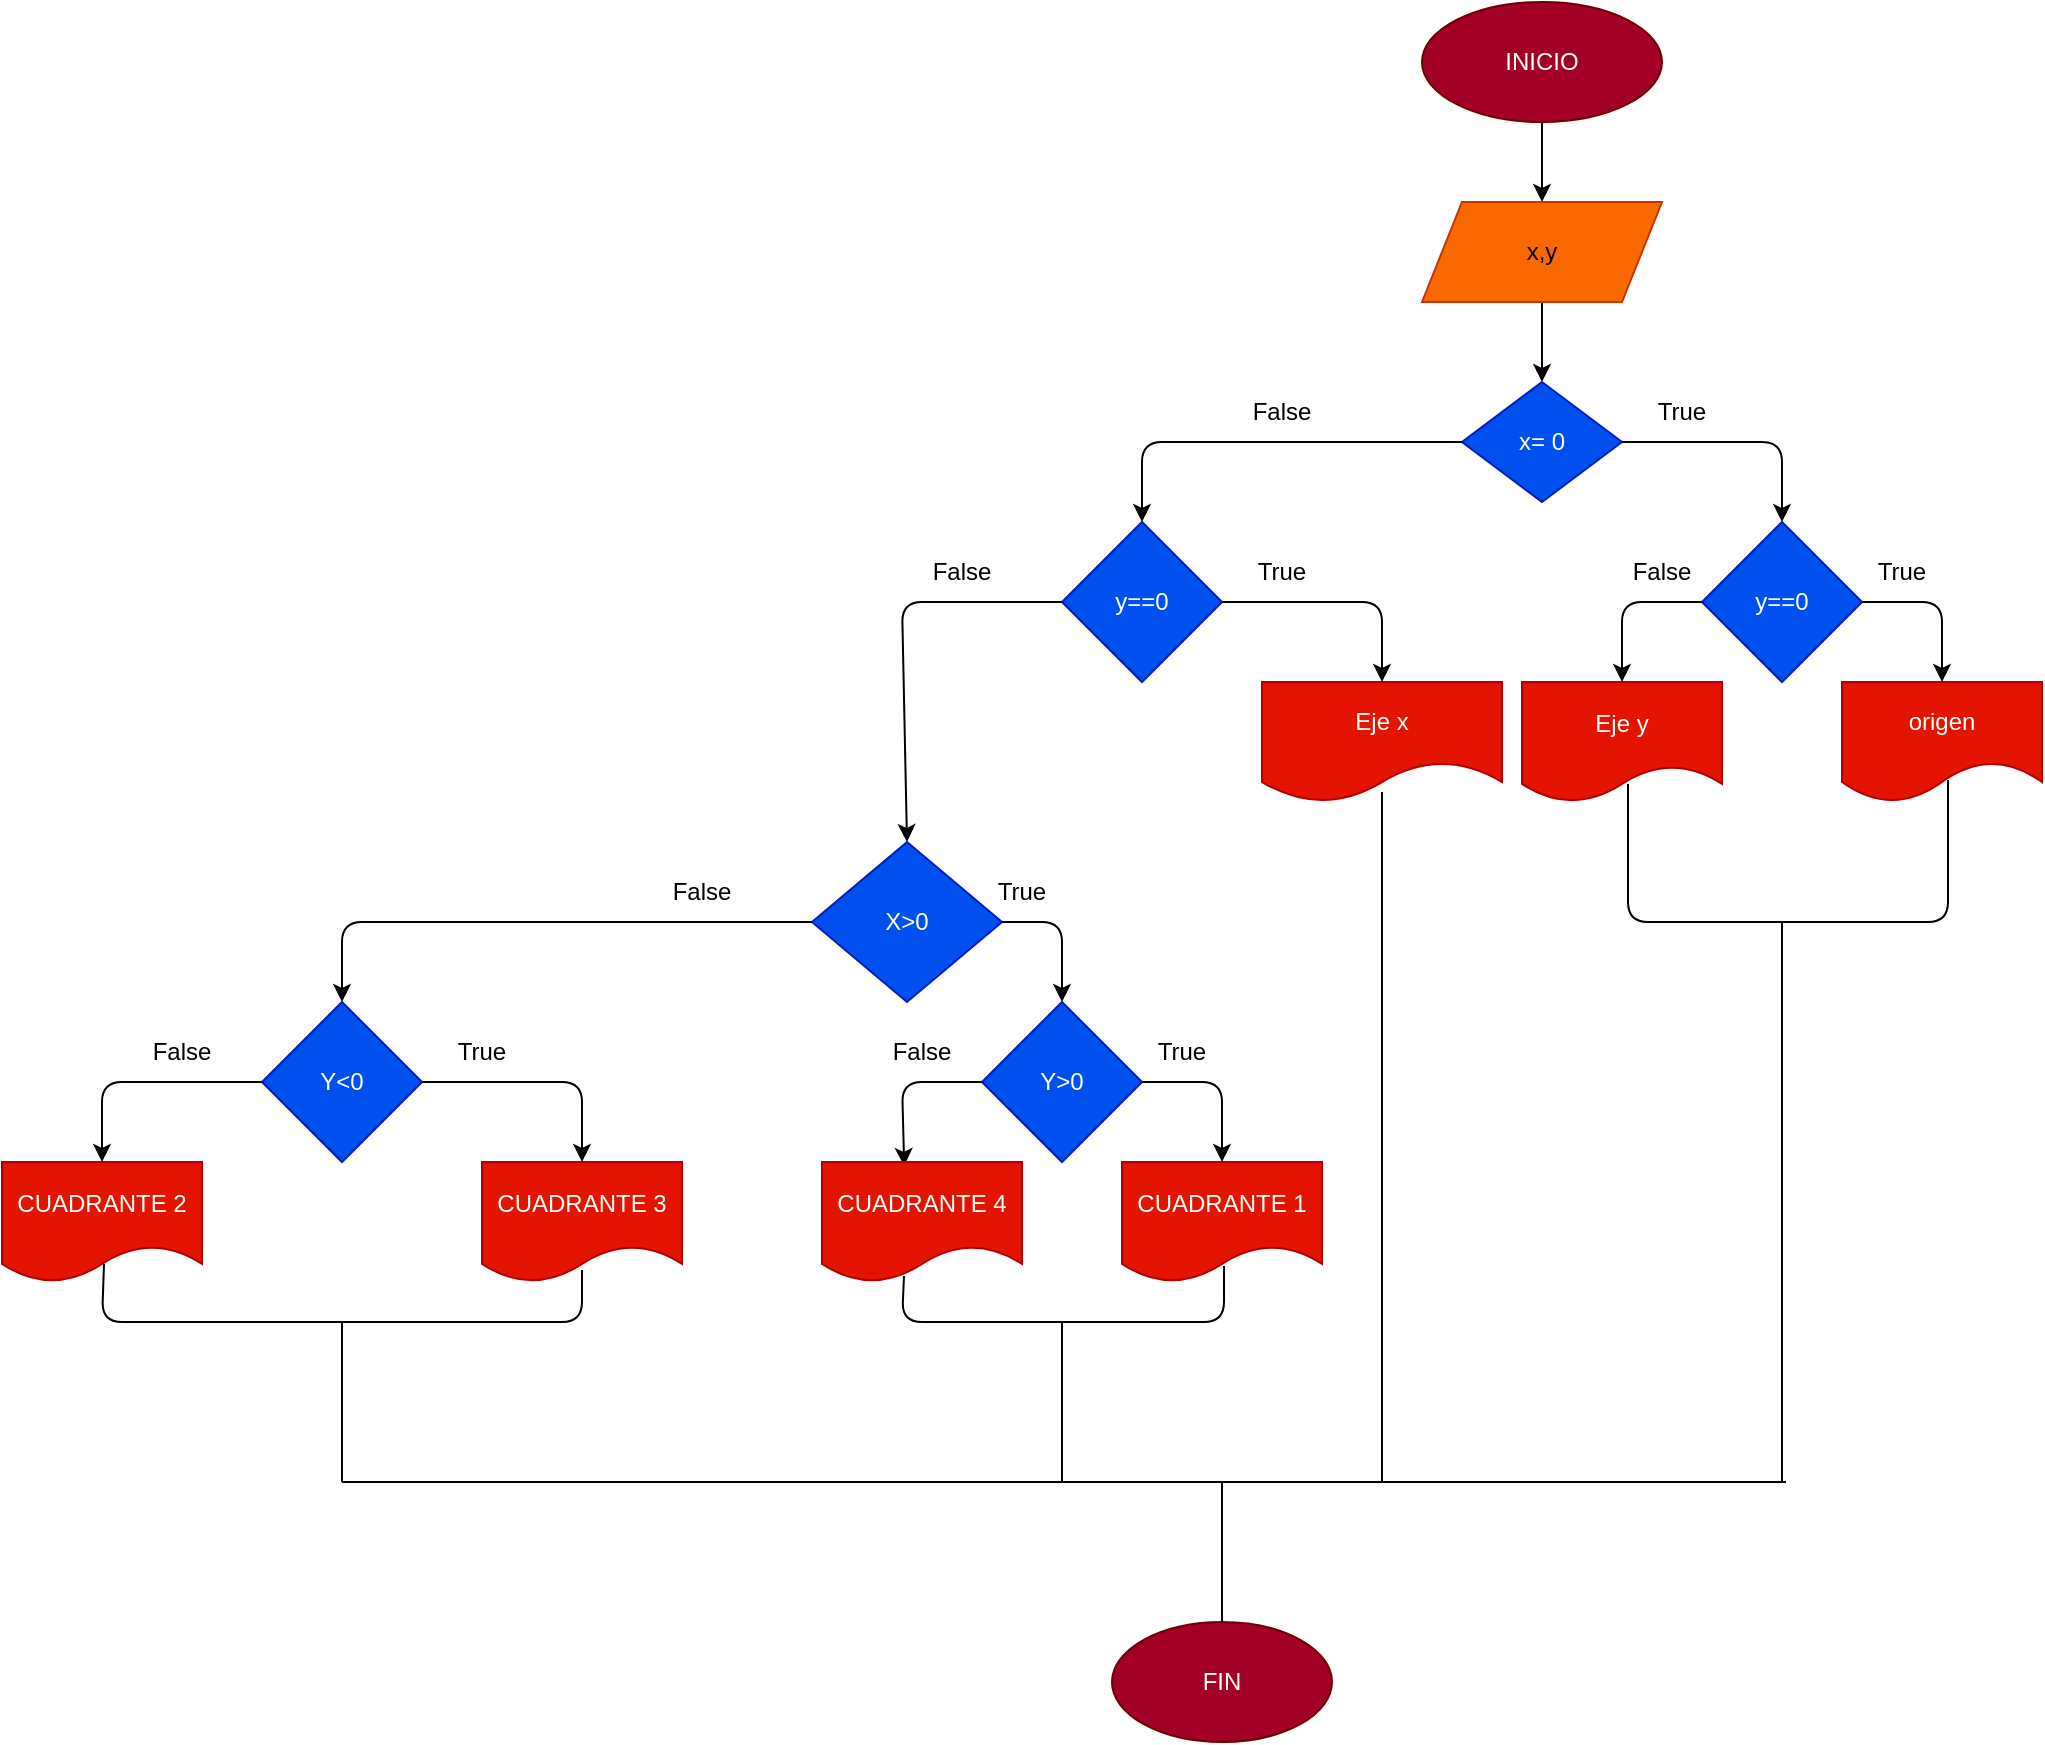 <mxfile>
    <diagram id="dDY3YlCTKhMT9LtBvPNI" name="Página-1">
        <mxGraphModel dx="1478" dy="411" grid="1" gridSize="10" guides="1" tooltips="1" connect="1" arrows="1" fold="1" page="1" pageScale="1" pageWidth="827" pageHeight="1169" math="0" shadow="0">
            <root>
                <mxCell id="0"/>
                <mxCell id="1" parent="0"/>
                <mxCell id="4" value="" style="edgeStyle=none;html=1;" parent="1" source="2" target="3" edge="1">
                    <mxGeometry relative="1" as="geometry"/>
                </mxCell>
                <mxCell id="2" value="INICIO" style="ellipse;whiteSpace=wrap;html=1;fillColor=#a20025;fontColor=#ffffff;strokeColor=#6F0000;" parent="1" vertex="1">
                    <mxGeometry x="300" y="20" width="120" height="60" as="geometry"/>
                </mxCell>
                <mxCell id="8" value="" style="edgeStyle=none;html=1;" parent="1" source="3" target="7" edge="1">
                    <mxGeometry relative="1" as="geometry"/>
                </mxCell>
                <mxCell id="3" value="x,y" style="shape=parallelogram;perimeter=parallelogramPerimeter;whiteSpace=wrap;html=1;fixedSize=1;fillColor=#fa6800;fontColor=#000000;strokeColor=#C73500;" parent="1" vertex="1">
                    <mxGeometry x="300" y="120" width="120" height="50" as="geometry"/>
                </mxCell>
                <mxCell id="7" value="x= 0" style="rhombus;whiteSpace=wrap;html=1;fillColor=#0050ef;fontColor=#ffffff;strokeColor=#001DBC;" parent="1" vertex="1">
                    <mxGeometry x="320" y="210" width="80" height="60" as="geometry"/>
                </mxCell>
                <mxCell id="9" value="" style="endArrow=classic;html=1;exitX=1;exitY=0.5;exitDx=0;exitDy=0;entryX=0.5;entryY=0;entryDx=0;entryDy=0;" parent="1" source="7" target="10" edge="1">
                    <mxGeometry width="50" height="50" relative="1" as="geometry">
                        <mxPoint x="310" y="190" as="sourcePoint"/>
                        <mxPoint x="480" y="280" as="targetPoint"/>
                        <Array as="points">
                            <mxPoint x="480" y="240"/>
                        </Array>
                    </mxGeometry>
                </mxCell>
                <mxCell id="10" value="y==0" style="rhombus;whiteSpace=wrap;html=1;fillColor=#0050ef;fontColor=#ffffff;strokeColor=#001DBC;" parent="1" vertex="1">
                    <mxGeometry x="440" y="280" width="80" height="80" as="geometry"/>
                </mxCell>
                <mxCell id="11" value="" style="endArrow=classic;html=1;exitX=0;exitY=0.5;exitDx=0;exitDy=0;entryX=0.5;entryY=0;entryDx=0;entryDy=0;" parent="1" source="10" target="12" edge="1">
                    <mxGeometry width="50" height="50" relative="1" as="geometry">
                        <mxPoint x="310" y="350" as="sourcePoint"/>
                        <mxPoint x="360" y="360" as="targetPoint"/>
                        <Array as="points">
                            <mxPoint x="400" y="320"/>
                        </Array>
                    </mxGeometry>
                </mxCell>
                <mxCell id="12" value="Eje y" style="shape=document;whiteSpace=wrap;html=1;boundedLbl=1;fillColor=#e51400;fontColor=#ffffff;strokeColor=#B20000;" parent="1" vertex="1">
                    <mxGeometry x="350" y="360" width="100" height="60" as="geometry"/>
                </mxCell>
                <mxCell id="13" value="" style="endArrow=classic;html=1;exitX=1;exitY=0.5;exitDx=0;exitDy=0;entryX=0.5;entryY=0;entryDx=0;entryDy=0;" parent="1" source="10" target="14" edge="1">
                    <mxGeometry width="50" height="50" relative="1" as="geometry">
                        <mxPoint x="310" y="350" as="sourcePoint"/>
                        <mxPoint x="600" y="360" as="targetPoint"/>
                        <Array as="points">
                            <mxPoint x="560" y="320"/>
                        </Array>
                    </mxGeometry>
                </mxCell>
                <mxCell id="14" value="origen" style="shape=document;whiteSpace=wrap;html=1;boundedLbl=1;size=0.333;fillColor=#e51400;fontColor=#ffffff;strokeColor=#B20000;" parent="1" vertex="1">
                    <mxGeometry x="510" y="360" width="100" height="60" as="geometry"/>
                </mxCell>
                <mxCell id="15" value="y==0" style="rhombus;whiteSpace=wrap;html=1;fillColor=#0050ef;fontColor=#ffffff;strokeColor=#001DBC;" vertex="1" parent="1">
                    <mxGeometry x="120" y="280" width="80" height="80" as="geometry"/>
                </mxCell>
                <mxCell id="16" value="" style="endArrow=classic;html=1;exitX=0;exitY=0.5;exitDx=0;exitDy=0;entryX=0.5;entryY=0;entryDx=0;entryDy=0;" edge="1" parent="1" source="7" target="15">
                    <mxGeometry width="50" height="50" relative="1" as="geometry">
                        <mxPoint x="430" y="350" as="sourcePoint"/>
                        <mxPoint x="480" y="300" as="targetPoint"/>
                        <Array as="points">
                            <mxPoint x="200" y="240"/>
                            <mxPoint x="160" y="240"/>
                        </Array>
                    </mxGeometry>
                </mxCell>
                <mxCell id="18" value="Eje x" style="shape=document;whiteSpace=wrap;html=1;boundedLbl=1;size=0.333;fillColor=#e51400;fontColor=#ffffff;strokeColor=#B20000;" vertex="1" parent="1">
                    <mxGeometry x="220" y="360" width="120" height="60" as="geometry"/>
                </mxCell>
                <mxCell id="19" value="" style="endArrow=classic;html=1;exitX=1;exitY=0.5;exitDx=0;exitDy=0;entryX=0.5;entryY=0;entryDx=0;entryDy=0;" edge="1" parent="1" source="15" target="18">
                    <mxGeometry width="50" height="50" relative="1" as="geometry">
                        <mxPoint x="360" y="390" as="sourcePoint"/>
                        <mxPoint x="410" y="340" as="targetPoint"/>
                        <Array as="points">
                            <mxPoint x="280" y="320"/>
                        </Array>
                    </mxGeometry>
                </mxCell>
                <mxCell id="20" value="" style="endArrow=classic;html=1;exitX=0;exitY=0.5;exitDx=0;exitDy=0;entryX=0.5;entryY=0;entryDx=0;entryDy=0;" edge="1" parent="1" source="15" target="22">
                    <mxGeometry width="50" height="50" relative="1" as="geometry">
                        <mxPoint x="270" y="390" as="sourcePoint"/>
                        <mxPoint x="40" y="440" as="targetPoint"/>
                        <Array as="points">
                            <mxPoint x="40" y="320"/>
                        </Array>
                    </mxGeometry>
                </mxCell>
                <mxCell id="22" value="X&amp;gt;0" style="rhombus;whiteSpace=wrap;html=1;fillColor=#0050ef;fontColor=#ffffff;strokeColor=#001DBC;" vertex="1" parent="1">
                    <mxGeometry x="-5" y="440" width="95" height="80" as="geometry"/>
                </mxCell>
                <mxCell id="23" value="" style="endArrow=classic;html=1;exitX=1;exitY=0.5;exitDx=0;exitDy=0;" edge="1" parent="1" source="22" target="24">
                    <mxGeometry width="50" height="50" relative="1" as="geometry">
                        <mxPoint x="270" y="450" as="sourcePoint"/>
                        <mxPoint x="160" y="560" as="targetPoint"/>
                        <Array as="points">
                            <mxPoint x="120" y="480"/>
                        </Array>
                    </mxGeometry>
                </mxCell>
                <mxCell id="24" value="Y&amp;gt;0" style="rhombus;whiteSpace=wrap;html=1;fillColor=#0050ef;fontColor=#ffffff;strokeColor=#001DBC;" vertex="1" parent="1">
                    <mxGeometry x="80" y="520" width="80" height="80" as="geometry"/>
                </mxCell>
                <mxCell id="26" value="" style="endArrow=classic;html=1;exitX=1;exitY=0.5;exitDx=0;exitDy=0;entryX=0.5;entryY=0;entryDx=0;entryDy=0;" edge="1" parent="1" source="24" target="29">
                    <mxGeometry width="50" height="50" relative="1" as="geometry">
                        <mxPoint x="270" y="600" as="sourcePoint"/>
                        <mxPoint x="280" y="600" as="targetPoint"/>
                        <Array as="points">
                            <mxPoint x="200" y="560"/>
                        </Array>
                    </mxGeometry>
                </mxCell>
                <mxCell id="27" value="" style="endArrow=classic;html=1;exitX=0;exitY=0.5;exitDx=0;exitDy=0;entryX=0.411;entryY=0.033;entryDx=0;entryDy=0;entryPerimeter=0;" edge="1" parent="1" source="24" target="28">
                    <mxGeometry width="50" height="50" relative="1" as="geometry">
                        <mxPoint x="270" y="600" as="sourcePoint"/>
                        <mxPoint x="60" y="600" as="targetPoint"/>
                        <Array as="points">
                            <mxPoint x="40" y="560"/>
                        </Array>
                    </mxGeometry>
                </mxCell>
                <mxCell id="28" value="CUADRANTE 4" style="shape=document;whiteSpace=wrap;html=1;boundedLbl=1;fillColor=#e51400;fontColor=#ffffff;strokeColor=#B20000;" vertex="1" parent="1">
                    <mxGeometry y="600" width="100" height="60" as="geometry"/>
                </mxCell>
                <mxCell id="29" value="CUADRANTE 1" style="shape=document;whiteSpace=wrap;html=1;boundedLbl=1;fillColor=#e51400;fontColor=#ffffff;strokeColor=#B20000;" vertex="1" parent="1">
                    <mxGeometry x="150" y="600" width="100" height="60" as="geometry"/>
                </mxCell>
                <mxCell id="30" value="" style="endArrow=classic;html=1;exitX=0;exitY=0.5;exitDx=0;exitDy=0;entryX=0.5;entryY=0;entryDx=0;entryDy=0;" edge="1" parent="1" source="22" target="31">
                    <mxGeometry width="50" height="50" relative="1" as="geometry">
                        <mxPoint x="30" y="600" as="sourcePoint"/>
                        <mxPoint x="-160" y="560" as="targetPoint"/>
                        <Array as="points">
                            <mxPoint x="-240" y="480"/>
                        </Array>
                    </mxGeometry>
                </mxCell>
                <mxCell id="31" value="Y&amp;lt;0" style="rhombus;whiteSpace=wrap;html=1;fillColor=#0050ef;fontColor=#ffffff;strokeColor=#001DBC;" vertex="1" parent="1">
                    <mxGeometry x="-280" y="520" width="80" height="80" as="geometry"/>
                </mxCell>
                <mxCell id="34" value="" style="endArrow=classic;html=1;exitX=1;exitY=0.5;exitDx=0;exitDy=0;entryX=0.5;entryY=0;entryDx=0;entryDy=0;" edge="1" parent="1" source="31" target="35">
                    <mxGeometry width="50" height="50" relative="1" as="geometry">
                        <mxPoint x="-40" y="680" as="sourcePoint"/>
                        <mxPoint y="720" as="targetPoint"/>
                        <Array as="points">
                            <mxPoint x="-120" y="560"/>
                        </Array>
                    </mxGeometry>
                </mxCell>
                <mxCell id="35" value="CUADRANTE 3" style="shape=document;whiteSpace=wrap;html=1;boundedLbl=1;fillColor=#e51400;fontColor=#ffffff;strokeColor=#B20000;" vertex="1" parent="1">
                    <mxGeometry x="-170" y="600" width="100" height="60" as="geometry"/>
                </mxCell>
                <mxCell id="36" value="" style="endArrow=classic;html=1;exitX=0;exitY=0.5;exitDx=0;exitDy=0;entryX=0.5;entryY=0;entryDx=0;entryDy=0;" edge="1" parent="1" source="31" target="37">
                    <mxGeometry width="50" height="50" relative="1" as="geometry">
                        <mxPoint x="-120" y="680" as="sourcePoint"/>
                        <mxPoint x="-160" y="730" as="targetPoint"/>
                        <Array as="points">
                            <mxPoint x="-360" y="560"/>
                        </Array>
                    </mxGeometry>
                </mxCell>
                <mxCell id="37" value="CUADRANTE 2" style="shape=document;whiteSpace=wrap;html=1;boundedLbl=1;fillColor=#e51400;fontColor=#ffffff;strokeColor=#B20000;" vertex="1" parent="1">
                    <mxGeometry x="-410" y="600" width="100" height="60" as="geometry"/>
                </mxCell>
                <mxCell id="45" value="" style="endArrow=none;html=1;exitX=0.41;exitY=0.95;exitDx=0;exitDy=0;exitPerimeter=0;entryX=0.51;entryY=0.867;entryDx=0;entryDy=0;entryPerimeter=0;" edge="1" parent="1" source="28" target="29">
                    <mxGeometry width="50" height="50" relative="1" as="geometry">
                        <mxPoint x="-150" y="780" as="sourcePoint"/>
                        <mxPoint x="-90" y="730" as="targetPoint"/>
                        <Array as="points">
                            <mxPoint x="40" y="680"/>
                            <mxPoint x="201" y="680"/>
                        </Array>
                    </mxGeometry>
                </mxCell>
                <mxCell id="47" value="" style="endArrow=none;html=1;exitX=0.53;exitY=0.85;exitDx=0;exitDy=0;exitPerimeter=0;entryX=0.53;entryY=0.817;entryDx=0;entryDy=0;entryPerimeter=0;" edge="1" parent="1" source="12" target="14">
                    <mxGeometry width="50" height="50" relative="1" as="geometry">
                        <mxPoint x="450" y="360" as="sourcePoint"/>
                        <mxPoint x="500" y="310" as="targetPoint"/>
                        <Array as="points">
                            <mxPoint x="403" y="480"/>
                            <mxPoint x="480" y="480"/>
                            <mxPoint x="563" y="480"/>
                        </Array>
                    </mxGeometry>
                </mxCell>
                <mxCell id="48" value="" style="endArrow=none;html=1;" edge="1" parent="1">
                    <mxGeometry width="50" height="50" relative="1" as="geometry">
                        <mxPoint x="480" y="760" as="sourcePoint"/>
                        <mxPoint x="480" y="480" as="targetPoint"/>
                    </mxGeometry>
                </mxCell>
                <mxCell id="49" value="" style="endArrow=none;html=1;entryX=0.5;entryY=0.917;entryDx=0;entryDy=0;entryPerimeter=0;" edge="1" parent="1" target="18">
                    <mxGeometry width="50" height="50" relative="1" as="geometry">
                        <mxPoint x="280" y="760" as="sourcePoint"/>
                        <mxPoint x="500" y="420" as="targetPoint"/>
                    </mxGeometry>
                </mxCell>
                <mxCell id="50" value="" style="endArrow=none;html=1;" edge="1" parent="1">
                    <mxGeometry width="50" height="50" relative="1" as="geometry">
                        <mxPoint x="120" y="760" as="sourcePoint"/>
                        <mxPoint x="120" y="680" as="targetPoint"/>
                    </mxGeometry>
                </mxCell>
                <mxCell id="51" value="" style="endArrow=none;html=1;exitX=0.51;exitY=0.85;exitDx=0;exitDy=0;exitPerimeter=0;entryX=0.5;entryY=0.9;entryDx=0;entryDy=0;entryPerimeter=0;" edge="1" parent="1" source="37" target="35">
                    <mxGeometry width="50" height="50" relative="1" as="geometry">
                        <mxPoint x="-270" y="630" as="sourcePoint"/>
                        <mxPoint x="-220" y="580" as="targetPoint"/>
                        <Array as="points">
                            <mxPoint x="-360" y="680"/>
                            <mxPoint x="-240" y="680"/>
                            <mxPoint x="-120" y="680"/>
                        </Array>
                    </mxGeometry>
                </mxCell>
                <mxCell id="52" value="" style="endArrow=none;html=1;" edge="1" parent="1">
                    <mxGeometry width="50" height="50" relative="1" as="geometry">
                        <mxPoint x="-240" y="680" as="sourcePoint"/>
                        <mxPoint x="-240" y="760" as="targetPoint"/>
                    </mxGeometry>
                </mxCell>
                <mxCell id="53" value="" style="endArrow=none;html=1;" edge="1" parent="1">
                    <mxGeometry width="50" height="50" relative="1" as="geometry">
                        <mxPoint x="-240" y="760" as="sourcePoint"/>
                        <mxPoint x="482" y="760" as="targetPoint"/>
                    </mxGeometry>
                </mxCell>
                <mxCell id="54" value="False" style="text;html=1;strokeColor=none;fillColor=none;align=center;verticalAlign=middle;whiteSpace=wrap;rounded=0;" vertex="1" parent="1">
                    <mxGeometry x="-350" y="530" width="60" height="30" as="geometry"/>
                </mxCell>
                <mxCell id="55" value="False" style="text;html=1;strokeColor=none;fillColor=none;align=center;verticalAlign=middle;whiteSpace=wrap;rounded=0;" vertex="1" parent="1">
                    <mxGeometry x="-90" y="450" width="60" height="30" as="geometry"/>
                </mxCell>
                <mxCell id="57" value="False" style="text;html=1;strokeColor=none;fillColor=none;align=center;verticalAlign=middle;whiteSpace=wrap;rounded=0;" vertex="1" parent="1">
                    <mxGeometry x="40" y="290" width="60" height="30" as="geometry"/>
                </mxCell>
                <mxCell id="59" value="False" style="text;html=1;strokeColor=none;fillColor=none;align=center;verticalAlign=middle;whiteSpace=wrap;rounded=0;" vertex="1" parent="1">
                    <mxGeometry x="200" y="210" width="60" height="30" as="geometry"/>
                </mxCell>
                <mxCell id="60" value="True" style="text;html=1;strokeColor=none;fillColor=none;align=center;verticalAlign=middle;whiteSpace=wrap;rounded=0;" vertex="1" parent="1">
                    <mxGeometry x="400" y="210" width="60" height="30" as="geometry"/>
                </mxCell>
                <mxCell id="61" value="True" style="text;html=1;strokeColor=none;fillColor=none;align=center;verticalAlign=middle;whiteSpace=wrap;rounded=0;" vertex="1" parent="1">
                    <mxGeometry x="200" y="290" width="60" height="30" as="geometry"/>
                </mxCell>
                <mxCell id="62" value="True" style="text;html=1;strokeColor=none;fillColor=none;align=center;verticalAlign=middle;whiteSpace=wrap;rounded=0;" vertex="1" parent="1">
                    <mxGeometry x="70" y="450" width="60" height="30" as="geometry"/>
                </mxCell>
                <mxCell id="63" value="True" style="text;html=1;strokeColor=none;fillColor=none;align=center;verticalAlign=middle;whiteSpace=wrap;rounded=0;" vertex="1" parent="1">
                    <mxGeometry x="-200" y="530" width="60" height="30" as="geometry"/>
                </mxCell>
                <mxCell id="64" value="True" style="text;html=1;strokeColor=none;fillColor=none;align=center;verticalAlign=middle;whiteSpace=wrap;rounded=0;" vertex="1" parent="1">
                    <mxGeometry x="510" y="290" width="60" height="30" as="geometry"/>
                </mxCell>
                <mxCell id="65" value="False" style="text;html=1;strokeColor=none;fillColor=none;align=center;verticalAlign=middle;whiteSpace=wrap;rounded=0;" vertex="1" parent="1">
                    <mxGeometry x="390" y="290" width="60" height="30" as="geometry"/>
                </mxCell>
                <mxCell id="66" value="True" style="text;html=1;strokeColor=none;fillColor=none;align=center;verticalAlign=middle;whiteSpace=wrap;rounded=0;" vertex="1" parent="1">
                    <mxGeometry x="150" y="530" width="60" height="30" as="geometry"/>
                </mxCell>
                <mxCell id="67" value="False" style="text;html=1;strokeColor=none;fillColor=none;align=center;verticalAlign=middle;whiteSpace=wrap;rounded=0;" vertex="1" parent="1">
                    <mxGeometry x="20" y="530" width="60" height="30" as="geometry"/>
                </mxCell>
                <mxCell id="68" value="" style="endArrow=none;html=1;" edge="1" parent="1" target="69">
                    <mxGeometry width="50" height="50" relative="1" as="geometry">
                        <mxPoint x="200" y="760" as="sourcePoint"/>
                        <mxPoint x="200" y="800" as="targetPoint"/>
                    </mxGeometry>
                </mxCell>
                <mxCell id="69" value="FIN" style="ellipse;whiteSpace=wrap;html=1;fillColor=#a20025;fontColor=#ffffff;strokeColor=#6F0000;" vertex="1" parent="1">
                    <mxGeometry x="145" y="830" width="110" height="60" as="geometry"/>
                </mxCell>
            </root>
        </mxGraphModel>
    </diagram>
    <diagram id="RIbLyxtUJ1hIrqXre-xK" name="Página-2">
        <mxGraphModel dx="651" dy="411" grid="1" gridSize="10" guides="1" tooltips="1" connect="1" arrows="1" fold="1" page="1" pageScale="1" pageWidth="827" pageHeight="1169" math="0" shadow="0">
            <root>
                <mxCell id="0"/>
                <mxCell id="1" parent="0"/>
            </root>
        </mxGraphModel>
    </diagram>
</mxfile>